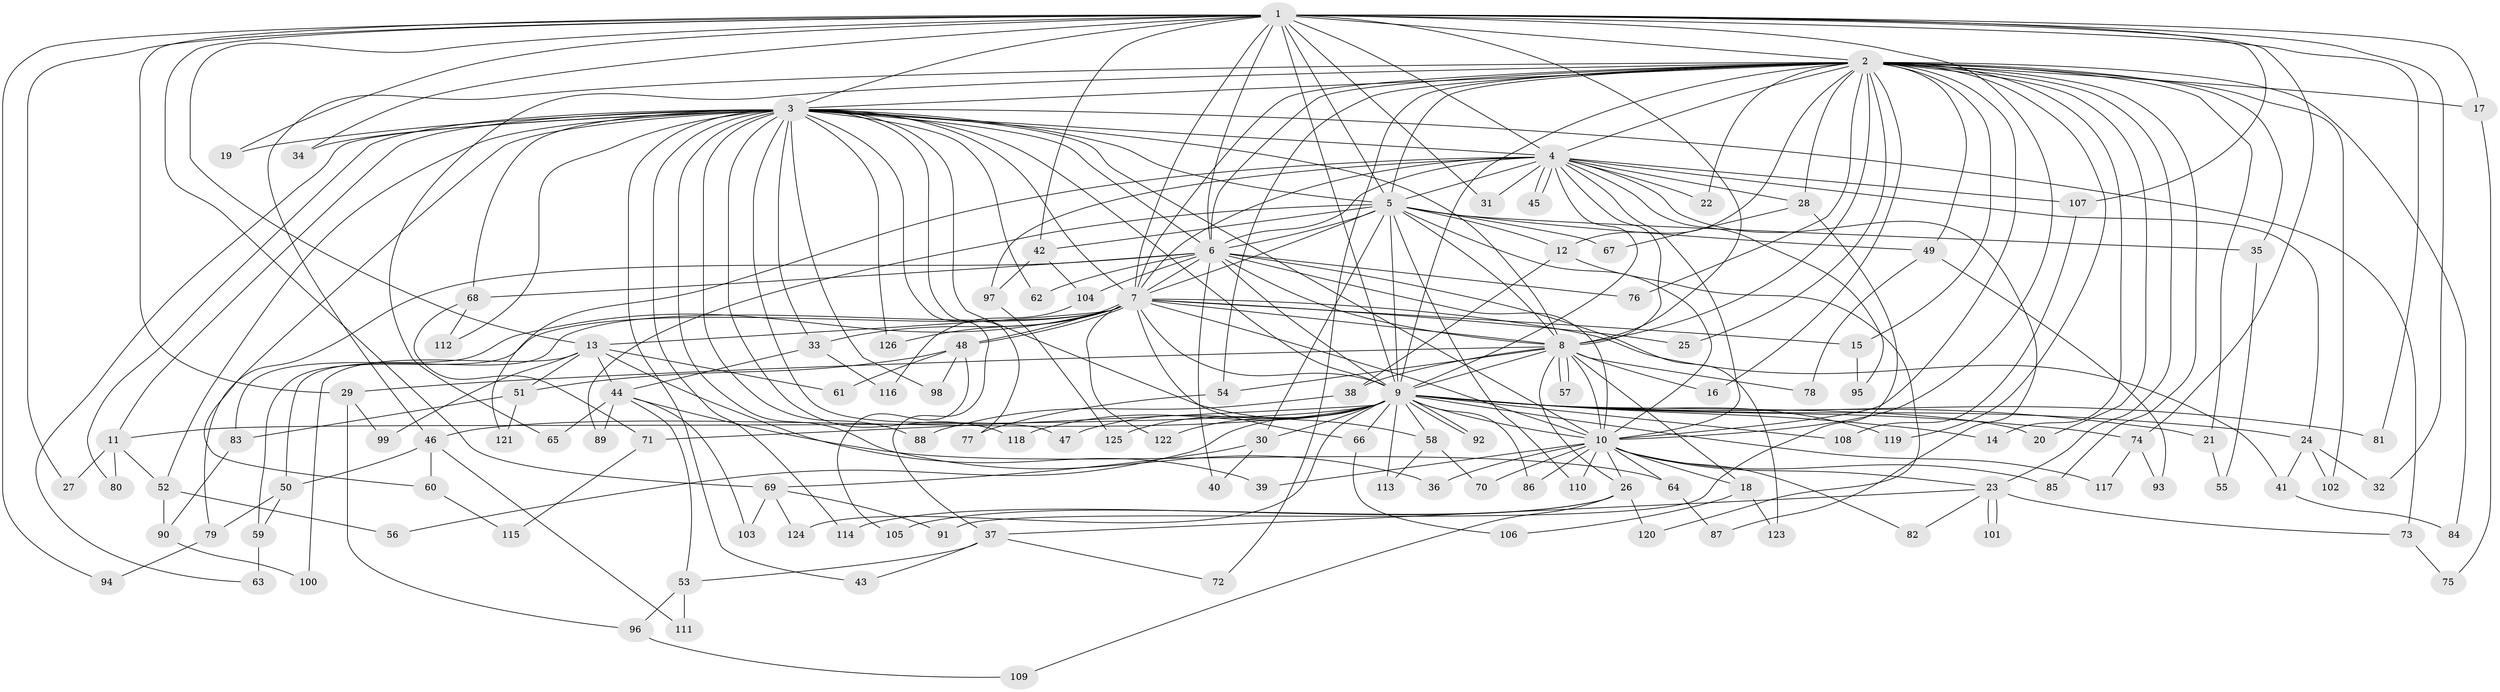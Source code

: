 // Generated by graph-tools (version 1.1) at 2025/01/03/09/25 03:01:17]
// undirected, 126 vertices, 277 edges
graph export_dot {
graph [start="1"]
  node [color=gray90,style=filled];
  1;
  2;
  3;
  4;
  5;
  6;
  7;
  8;
  9;
  10;
  11;
  12;
  13;
  14;
  15;
  16;
  17;
  18;
  19;
  20;
  21;
  22;
  23;
  24;
  25;
  26;
  27;
  28;
  29;
  30;
  31;
  32;
  33;
  34;
  35;
  36;
  37;
  38;
  39;
  40;
  41;
  42;
  43;
  44;
  45;
  46;
  47;
  48;
  49;
  50;
  51;
  52;
  53;
  54;
  55;
  56;
  57;
  58;
  59;
  60;
  61;
  62;
  63;
  64;
  65;
  66;
  67;
  68;
  69;
  70;
  71;
  72;
  73;
  74;
  75;
  76;
  77;
  78;
  79;
  80;
  81;
  82;
  83;
  84;
  85;
  86;
  87;
  88;
  89;
  90;
  91;
  92;
  93;
  94;
  95;
  96;
  97;
  98;
  99;
  100;
  101;
  102;
  103;
  104;
  105;
  106;
  107;
  108;
  109;
  110;
  111;
  112;
  113;
  114;
  115;
  116;
  117;
  118;
  119;
  120;
  121;
  122;
  123;
  124;
  125;
  126;
  1 -- 2;
  1 -- 3;
  1 -- 4;
  1 -- 5;
  1 -- 6;
  1 -- 7;
  1 -- 8;
  1 -- 9;
  1 -- 10;
  1 -- 13;
  1 -- 17;
  1 -- 19;
  1 -- 27;
  1 -- 29;
  1 -- 31;
  1 -- 32;
  1 -- 34;
  1 -- 42;
  1 -- 69;
  1 -- 74;
  1 -- 81;
  1 -- 94;
  1 -- 107;
  2 -- 3;
  2 -- 4;
  2 -- 5;
  2 -- 6;
  2 -- 7;
  2 -- 8;
  2 -- 9;
  2 -- 10;
  2 -- 12;
  2 -- 14;
  2 -- 15;
  2 -- 16;
  2 -- 17;
  2 -- 20;
  2 -- 21;
  2 -- 22;
  2 -- 23;
  2 -- 25;
  2 -- 28;
  2 -- 35;
  2 -- 46;
  2 -- 49;
  2 -- 54;
  2 -- 65;
  2 -- 72;
  2 -- 76;
  2 -- 84;
  2 -- 85;
  2 -- 102;
  2 -- 119;
  3 -- 4;
  3 -- 5;
  3 -- 6;
  3 -- 7;
  3 -- 8;
  3 -- 9;
  3 -- 10;
  3 -- 11;
  3 -- 19;
  3 -- 33;
  3 -- 34;
  3 -- 36;
  3 -- 37;
  3 -- 43;
  3 -- 47;
  3 -- 52;
  3 -- 58;
  3 -- 60;
  3 -- 62;
  3 -- 63;
  3 -- 68;
  3 -- 73;
  3 -- 77;
  3 -- 80;
  3 -- 88;
  3 -- 98;
  3 -- 112;
  3 -- 114;
  3 -- 118;
  3 -- 126;
  4 -- 5;
  4 -- 6;
  4 -- 7;
  4 -- 8;
  4 -- 9;
  4 -- 10;
  4 -- 22;
  4 -- 24;
  4 -- 28;
  4 -- 31;
  4 -- 45;
  4 -- 45;
  4 -- 87;
  4 -- 95;
  4 -- 97;
  4 -- 107;
  4 -- 121;
  5 -- 6;
  5 -- 7;
  5 -- 8;
  5 -- 9;
  5 -- 10;
  5 -- 12;
  5 -- 30;
  5 -- 35;
  5 -- 42;
  5 -- 49;
  5 -- 67;
  5 -- 89;
  5 -- 110;
  6 -- 7;
  6 -- 8;
  6 -- 9;
  6 -- 10;
  6 -- 40;
  6 -- 62;
  6 -- 68;
  6 -- 76;
  6 -- 79;
  6 -- 104;
  6 -- 123;
  7 -- 8;
  7 -- 9;
  7 -- 10;
  7 -- 13;
  7 -- 15;
  7 -- 25;
  7 -- 33;
  7 -- 41;
  7 -- 48;
  7 -- 48;
  7 -- 50;
  7 -- 59;
  7 -- 66;
  7 -- 83;
  7 -- 122;
  7 -- 126;
  8 -- 9;
  8 -- 10;
  8 -- 16;
  8 -- 18;
  8 -- 26;
  8 -- 29;
  8 -- 38;
  8 -- 54;
  8 -- 57;
  8 -- 57;
  8 -- 78;
  9 -- 10;
  9 -- 11;
  9 -- 14;
  9 -- 20;
  9 -- 21;
  9 -- 24;
  9 -- 30;
  9 -- 46;
  9 -- 47;
  9 -- 56;
  9 -- 58;
  9 -- 66;
  9 -- 71;
  9 -- 74;
  9 -- 81;
  9 -- 86;
  9 -- 92;
  9 -- 92;
  9 -- 108;
  9 -- 113;
  9 -- 117;
  9 -- 118;
  9 -- 119;
  9 -- 122;
  9 -- 124;
  9 -- 125;
  10 -- 18;
  10 -- 23;
  10 -- 26;
  10 -- 36;
  10 -- 39;
  10 -- 64;
  10 -- 70;
  10 -- 82;
  10 -- 85;
  10 -- 86;
  10 -- 110;
  11 -- 27;
  11 -- 52;
  11 -- 80;
  12 -- 38;
  12 -- 120;
  13 -- 39;
  13 -- 44;
  13 -- 51;
  13 -- 61;
  13 -- 99;
  13 -- 100;
  15 -- 95;
  17 -- 75;
  18 -- 106;
  18 -- 123;
  21 -- 55;
  23 -- 37;
  23 -- 73;
  23 -- 82;
  23 -- 101;
  23 -- 101;
  24 -- 32;
  24 -- 41;
  24 -- 102;
  26 -- 105;
  26 -- 109;
  26 -- 114;
  26 -- 120;
  28 -- 67;
  28 -- 91;
  29 -- 96;
  29 -- 99;
  30 -- 40;
  30 -- 69;
  33 -- 44;
  33 -- 116;
  35 -- 55;
  37 -- 43;
  37 -- 53;
  37 -- 72;
  38 -- 88;
  41 -- 84;
  42 -- 97;
  42 -- 104;
  44 -- 53;
  44 -- 64;
  44 -- 65;
  44 -- 89;
  44 -- 103;
  46 -- 50;
  46 -- 60;
  46 -- 111;
  48 -- 51;
  48 -- 61;
  48 -- 98;
  48 -- 105;
  49 -- 78;
  49 -- 93;
  50 -- 59;
  50 -- 79;
  51 -- 83;
  51 -- 121;
  52 -- 56;
  52 -- 90;
  53 -- 96;
  53 -- 111;
  54 -- 77;
  58 -- 70;
  58 -- 113;
  59 -- 63;
  60 -- 115;
  64 -- 87;
  66 -- 106;
  68 -- 71;
  68 -- 112;
  69 -- 91;
  69 -- 103;
  69 -- 124;
  71 -- 115;
  73 -- 75;
  74 -- 93;
  74 -- 117;
  79 -- 94;
  83 -- 90;
  90 -- 100;
  96 -- 109;
  97 -- 125;
  104 -- 116;
  107 -- 108;
}
